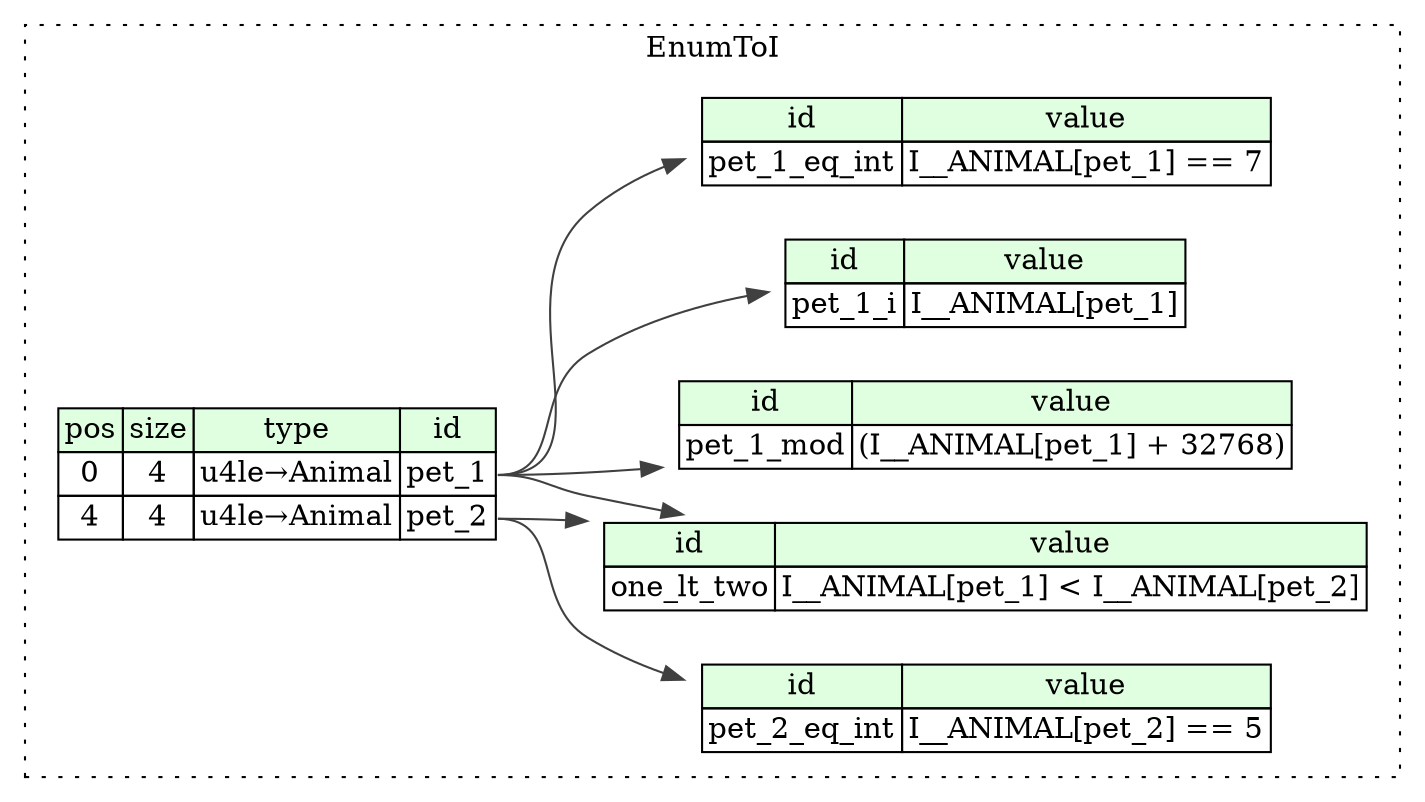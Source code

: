 digraph {
	rankdir=LR;
	node [shape=plaintext];
	subgraph cluster__enum_to_i {
		label="EnumToI";
		graph[style=dotted];

		enum_to_i__seq [label=<<TABLE BORDER="0" CELLBORDER="1" CELLSPACING="0">
			<TR><TD BGCOLOR="#E0FFE0">pos</TD><TD BGCOLOR="#E0FFE0">size</TD><TD BGCOLOR="#E0FFE0">type</TD><TD BGCOLOR="#E0FFE0">id</TD></TR>
			<TR><TD PORT="pet_1_pos">0</TD><TD PORT="pet_1_size">4</TD><TD>u4le→Animal</TD><TD PORT="pet_1_type">pet_1</TD></TR>
			<TR><TD PORT="pet_2_pos">4</TD><TD PORT="pet_2_size">4</TD><TD>u4le→Animal</TD><TD PORT="pet_2_type">pet_2</TD></TR>
		</TABLE>>];
		enum_to_i__inst__pet_1_i [label=<<TABLE BORDER="0" CELLBORDER="1" CELLSPACING="0">
			<TR><TD BGCOLOR="#E0FFE0">id</TD><TD BGCOLOR="#E0FFE0">value</TD></TR>
			<TR><TD>pet_1_i</TD><TD>I__ANIMAL[pet_1]</TD></TR>
		</TABLE>>];
		enum_to_i__inst__pet_1_eq_int [label=<<TABLE BORDER="0" CELLBORDER="1" CELLSPACING="0">
			<TR><TD BGCOLOR="#E0FFE0">id</TD><TD BGCOLOR="#E0FFE0">value</TD></TR>
			<TR><TD>pet_1_eq_int</TD><TD>I__ANIMAL[pet_1] == 7</TD></TR>
		</TABLE>>];
		enum_to_i__inst__one_lt_two [label=<<TABLE BORDER="0" CELLBORDER="1" CELLSPACING="0">
			<TR><TD BGCOLOR="#E0FFE0">id</TD><TD BGCOLOR="#E0FFE0">value</TD></TR>
			<TR><TD>one_lt_two</TD><TD>I__ANIMAL[pet_1] &lt; I__ANIMAL[pet_2]</TD></TR>
		</TABLE>>];
		enum_to_i__inst__pet_1_mod [label=<<TABLE BORDER="0" CELLBORDER="1" CELLSPACING="0">
			<TR><TD BGCOLOR="#E0FFE0">id</TD><TD BGCOLOR="#E0FFE0">value</TD></TR>
			<TR><TD>pet_1_mod</TD><TD>(I__ANIMAL[pet_1] + 32768)</TD></TR>
		</TABLE>>];
		enum_to_i__inst__pet_2_eq_int [label=<<TABLE BORDER="0" CELLBORDER="1" CELLSPACING="0">
			<TR><TD BGCOLOR="#E0FFE0">id</TD><TD BGCOLOR="#E0FFE0">value</TD></TR>
			<TR><TD>pet_2_eq_int</TD><TD>I__ANIMAL[pet_2] == 5</TD></TR>
		</TABLE>>];
	}
	enum_to_i__seq:pet_1_type -> enum_to_i__inst__pet_1_i [color="#404040"];
	enum_to_i__seq:pet_1_type -> enum_to_i__inst__pet_1_eq_int [color="#404040"];
	enum_to_i__seq:pet_1_type -> enum_to_i__inst__one_lt_two [color="#404040"];
	enum_to_i__seq:pet_2_type -> enum_to_i__inst__one_lt_two [color="#404040"];
	enum_to_i__seq:pet_1_type -> enum_to_i__inst__pet_1_mod [color="#404040"];
	enum_to_i__seq:pet_2_type -> enum_to_i__inst__pet_2_eq_int [color="#404040"];
}
